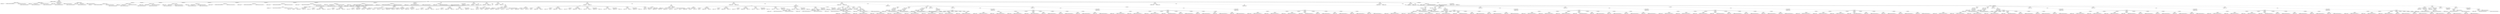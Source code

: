 digraph G {	
ranksep=.25;
	0 [label="MODULE"];
	1 [label="IDENTIFIERS: or1200_mem2reg"];
	0 -> 1;
	2 [label="VAR_DECLARE_LIST"];
	0 -> 2;
	3 [label="VAR_DECLARE:  INPUT PORT"];
	2 -> 3;
	4 [label="IDENTIFIERS: addr"];
	3 -> 4;
	5 [label="NUMBERS: 00000000000000000000000000000001 ()"];
	3 -> 5;
	6 [label="NUMBERS: 00000000000000000000000000000000 ()"];
	3 -> 6;
	7 [label="VAR_DECLARE:  INPUT PORT"];
	2 -> 7;
	8 [label="IDENTIFIERS: lsu_op"];
	7 -> 8;
	9 [label="BINARY_OPERATION: MIN"];
	7 -> 9;
	10 [label="NUMBERS: 00000000000000000000000000000100 ()"];
	9 -> 10;
	11 [label="NUMBERS: 00000000000000000000000000000001 ()"];
	9 -> 11;
	12 [label="NUMBERS: 00000000000000000000000000000000 ()"];
	7 -> 12;
	13 [label="VAR_DECLARE:  INPUT PORT"];
	2 -> 13;
	14 [label="IDENTIFIERS: memdata"];
	13 -> 14;
	15 [label="BINARY_OPERATION: MIN"];
	13 -> 15;
	16 [label="NUMBERS: 00000000000000000000000000100000 ()"];
	15 -> 16;
	17 [label="NUMBERS: 00000000000000000000000000000001 ()"];
	15 -> 17;
	18 [label="NUMBERS: 00000000000000000000000000000000 ()"];
	13 -> 18;
	19 [label="VAR_DECLARE:  OUTPUT PORT"];
	2 -> 19;
	20 [label="IDENTIFIERS: regdata"];
	19 -> 20;
	21 [label="BINARY_OPERATION: MIN"];
	19 -> 21;
	22 [label="NUMBERS: 00000000000000000000000000100000 ()"];
	21 -> 22;
	23 [label="NUMBERS: 00000000000000000000000000000001 ()"];
	21 -> 23;
	24 [label="NUMBERS: 00000000000000000000000000000000 ()"];
	19 -> 24;
	25 [label="MODULE_ITEMS"];
	0 -> 25;
	26 [label="VAR_DECLARE_LIST"];
	25 -> 26;
	27 [label="VAR_DECLARE:  INPUT PORT"];
	26 -> 27;
	28 [label="IDENTIFIERS: addr"];
	27 -> 28;
	29 [label="NUMBERS: 00000000000000000000000000000001 ()"];
	27 -> 29;
	30 [label="NUMBERS: 00000000000000000000000000000000 ()"];
	27 -> 30;
	31 [label="VAR_DECLARE_LIST"];
	25 -> 31;
	32 [label="VAR_DECLARE:  INPUT PORT"];
	31 -> 32;
	33 [label="IDENTIFIERS: lsu_op"];
	32 -> 33;
	34 [label="BINARY_OPERATION: MIN"];
	32 -> 34;
	35 [label="NUMBERS: 00000000000000000000000000000100 ()"];
	34 -> 35;
	36 [label="NUMBERS: 00000000000000000000000000000001 ()"];
	34 -> 36;
	37 [label="NUMBERS: 00000000000000000000000000000000 ()"];
	32 -> 37;
	38 [label="VAR_DECLARE_LIST"];
	25 -> 38;
	39 [label="VAR_DECLARE:  INPUT PORT"];
	38 -> 39;
	40 [label="IDENTIFIERS: memdata"];
	39 -> 40;
	41 [label="BINARY_OPERATION: MIN"];
	39 -> 41;
	42 [label="NUMBERS: 00000000000000000000000000100000 ()"];
	41 -> 42;
	43 [label="NUMBERS: 00000000000000000000000000000001 ()"];
	41 -> 43;
	44 [label="NUMBERS: 00000000000000000000000000000000 ()"];
	39 -> 44;
	45 [label="VAR_DECLARE_LIST"];
	25 -> 45;
	46 [label="VAR_DECLARE:  OUTPUT PORT"];
	45 -> 46;
	47 [label="IDENTIFIERS: regdata"];
	46 -> 47;
	48 [label="BINARY_OPERATION: MIN"];
	46 -> 48;
	49 [label="NUMBERS: 00000000000000000000000000100000 ()"];
	48 -> 49;
	50 [label="NUMBERS: 00000000000000000000000000000001 ()"];
	48 -> 50;
	51 [label="NUMBERS: 00000000000000000000000000000000 ()"];
	46 -> 51;
	52 [label="VAR_DECLARE_LIST"];
	25 -> 52;
	53 [label="VAR_DECLARE:  WIRE"];
	52 -> 53;
	54 [label="IDENTIFIERS: regdata"];
	53 -> 54;
	55 [label="BINARY_OPERATION: MIN"];
	53 -> 55;
	56 [label="NUMBERS: 00000000000000000000000000100000 ()"];
	55 -> 56;
	57 [label="NUMBERS: 00000000000000000000000000000001 ()"];
	55 -> 57;
	58 [label="NUMBERS: 00000000000000000000000000000000 ()"];
	53 -> 58;
	59 [label="VAR_DECLARE_LIST"];
	25 -> 59;
	60 [label="VAR_DECLARE:  REG"];
	59 -> 60;
	61 [label="IDENTIFIERS: regdata_hh"];
	60 -> 61;
	62 [label="NUMBERS: 00000000000000000000000000000111 ()"];
	60 -> 62;
	63 [label="NUMBERS: 00000000000000000000000000000000 ()"];
	60 -> 63;
	64 [label="VAR_DECLARE_LIST"];
	25 -> 64;
	65 [label="VAR_DECLARE:  REG"];
	64 -> 65;
	66 [label="IDENTIFIERS: regdata_hl"];
	65 -> 66;
	67 [label="NUMBERS: 00000000000000000000000000000111 ()"];
	65 -> 67;
	68 [label="NUMBERS: 00000000000000000000000000000000 ()"];
	65 -> 68;
	69 [label="VAR_DECLARE_LIST"];
	25 -> 69;
	70 [label="VAR_DECLARE:  REG"];
	69 -> 70;
	71 [label="IDENTIFIERS: regdata_lh"];
	70 -> 71;
	72 [label="NUMBERS: 00000000000000000000000000000111 ()"];
	70 -> 72;
	73 [label="NUMBERS: 00000000000000000000000000000000 ()"];
	70 -> 73;
	74 [label="VAR_DECLARE_LIST"];
	25 -> 74;
	75 [label="VAR_DECLARE:  REG"];
	74 -> 75;
	76 [label="IDENTIFIERS: regdata_ll"];
	75 -> 76;
	77 [label="NUMBERS: 00000000000000000000000000000111 ()"];
	75 -> 77;
	78 [label="NUMBERS: 00000000000000000000000000000000 ()"];
	75 -> 78;
	79 [label="VAR_DECLARE_LIST"];
	25 -> 79;
	80 [label="VAR_DECLARE:  REG"];
	79 -> 80;
	81 [label="IDENTIFIERS: aligned"];
	80 -> 81;
	82 [label="BINARY_OPERATION: MIN"];
	80 -> 82;
	83 [label="NUMBERS: 00000000000000000000000000100000 ()"];
	82 -> 83;
	84 [label="NUMBERS: 00000000000000000000000000000001 ()"];
	82 -> 84;
	85 [label="NUMBERS: 00000000000000000000000000000000 ()"];
	80 -> 85;
	86 [label="VAR_DECLARE_LIST"];
	25 -> 86;
	87 [label="VAR_DECLARE:  REG"];
	86 -> 87;
	88 [label="IDENTIFIERS: sel_byte0"];
	87 -> 88;
	89 [label="NUMBERS: 00000000000000000000000000000011 ()"];
	87 -> 89;
	90 [label="NUMBERS: 00000000000000000000000000000000 ()"];
	87 -> 90;
	91 [label="VAR_DECLARE:  REG"];
	86 -> 91;
	92 [label="IDENTIFIERS: sel_byte1"];
	91 -> 92;
	93 [label="NUMBERS: 00000000000000000000000000000011 ()"];
	91 -> 93;
	94 [label="NUMBERS: 00000000000000000000000000000000 ()"];
	91 -> 94;
	95 [label="VAR_DECLARE:  REG"];
	86 -> 95;
	96 [label="IDENTIFIERS: sel_byte2"];
	95 -> 96;
	97 [label="NUMBERS: 00000000000000000000000000000011 ()"];
	95 -> 97;
	98 [label="NUMBERS: 00000000000000000000000000000000 ()"];
	95 -> 98;
	99 [label="VAR_DECLARE:  REG"];
	86 -> 99;
	100 [label="IDENTIFIERS: sel_byte3"];
	99 -> 100;
	101 [label="NUMBERS: 00000000000000000000000000000011 ()"];
	99 -> 101;
	102 [label="NUMBERS: 00000000000000000000000000000000 ()"];
	99 -> 102;
	103 [label="ASSIGN"];
	25 -> 103;
	104 [label="BLOCKING_STATEMENT"];
	103 -> 104;
	105 [label="IDENTIFIERS: regdata"];
	104 -> 105;
	106 [label="CONCATENATE"];
	104 -> 106;
	107 [label="IDENTIFIERS: regdata_hh"];
	106 -> 107;
	108 [label="IDENTIFIERS: regdata_hl"];
	106 -> 108;
	109 [label="IDENTIFIERS: regdata_lh"];
	106 -> 109;
	110 [label="IDENTIFIERS: regdata_ll"];
	106 -> 110;
	111 [label="ALWAYS"];
	25 -> 111;
	112 [label="DELAY_CONTROL"];
	111 -> 112;
	113 [label="IDENTIFIERS: addr"];
	112 -> 113;
	114 [label="IDENTIFIERS: lsu_op"];
	112 -> 114;
	115 [label="BLOCK"];
	111 -> 115;
	116 [label="CASE"];
	115 -> 116;
	117 [label="CONCATENATE"];
	116 -> 117;
	118 [label="RANGE_REF"];
	117 -> 118;
	119 [label="IDENTIFIERS: lsu_op"];
	118 -> 119;
	120 [label="NUMBERS: 00000000000000000000000000000010 ()"];
	118 -> 120;
	121 [label="NUMBERS: 00000000000000000000000000000000 ()"];
	118 -> 121;
	122 [label="IDENTIFIERS: addr"];
	117 -> 122;
	123 [label="CASE_LIST"];
	116 -> 123;
	124 [label="CASE_ITEM"];
	123 -> 124;
	125 [label="CONCATENATE"];
	124 -> 125;
	126 [label="NUMBERS: 011 ()"];
	125 -> 126;
	127 [label="NUMBERS: 00 ()"];
	125 -> 127;
	128 [label="BLOCKING_STATEMENT"];
	124 -> 128;
	129 [label="IDENTIFIERS: sel_byte0"];
	128 -> 129;
	130 [label="NUMBERS: 0011 ()"];
	128 -> 130;
	131 [label="CASE_ITEM"];
	123 -> 131;
	132 [label="CONCATENATE"];
	131 -> 132;
	133 [label="NUMBERS: 011 ()"];
	132 -> 133;
	134 [label="NUMBERS: 01 ()"];
	132 -> 134;
	135 [label="BLOCKING_STATEMENT"];
	131 -> 135;
	136 [label="IDENTIFIERS: sel_byte0"];
	135 -> 136;
	137 [label="NUMBERS: 0010 ()"];
	135 -> 137;
	138 [label="CASE_ITEM"];
	123 -> 138;
	139 [label="CONCATENATE"];
	138 -> 139;
	140 [label="NUMBERS: 101 ()"];
	139 -> 140;
	141 [label="NUMBERS: 00 ()"];
	139 -> 141;
	142 [label="BLOCKING_STATEMENT"];
	138 -> 142;
	143 [label="IDENTIFIERS: sel_byte0"];
	142 -> 143;
	144 [label="NUMBERS: 0010 ()"];
	142 -> 144;
	145 [label="CASE_ITEM"];
	123 -> 145;
	146 [label="CONCATENATE"];
	145 -> 146;
	147 [label="NUMBERS: 011 ()"];
	146 -> 147;
	148 [label="NUMBERS: 10 ()"];
	146 -> 148;
	149 [label="BLOCKING_STATEMENT"];
	145 -> 149;
	150 [label="IDENTIFIERS: sel_byte0"];
	149 -> 150;
	151 [label="NUMBERS: 0001 ()"];
	149 -> 151;
	152 [label="CASE_DEFAULT"];
	123 -> 152;
	153 [label="BLOCKING_STATEMENT"];
	152 -> 153;
	154 [label="IDENTIFIERS: sel_byte0"];
	153 -> 154;
	155 [label="NUMBERS: 0000 ()"];
	153 -> 155;
	156 [label="ALWAYS"];
	25 -> 156;
	157 [label="DELAY_CONTROL"];
	156 -> 157;
	158 [label="IDENTIFIERS: addr"];
	157 -> 158;
	159 [label="IDENTIFIERS: lsu_op"];
	157 -> 159;
	160 [label="BLOCK"];
	156 -> 160;
	161 [label="CASE"];
	160 -> 161;
	162 [label="CONCATENATE"];
	161 -> 162;
	163 [label="RANGE_REF"];
	162 -> 163;
	164 [label="IDENTIFIERS: lsu_op"];
	163 -> 164;
	165 [label="NUMBERS: 00000000000000000000000000000010 ()"];
	163 -> 165;
	166 [label="NUMBERS: 00000000000000000000000000000000 ()"];
	163 -> 166;
	167 [label="IDENTIFIERS: addr"];
	162 -> 167;
	168 [label="CASE_LIST"];
	161 -> 168;
	169 [label="CASE_ITEM"];
	168 -> 169;
	170 [label="CONCATENATE"];
	169 -> 170;
	171 [label="NUMBERS: 010 ()"];
	170 -> 171;
	172 [label="NUMBERS: 00 ()"];
	170 -> 172;
	173 [label="BLOCKING_STATEMENT"];
	169 -> 173;
	174 [label="IDENTIFIERS: sel_byte1"];
	173 -> 174;
	175 [label="NUMBERS: 0000 ()"];
	173 -> 175;
	176 [label="CASE_ITEM"];
	168 -> 176;
	177 [label="CONCATENATE"];
	176 -> 177;
	178 [label="NUMBERS: 011 ()"];
	177 -> 178;
	179 [label="NUMBERS: 00 ()"];
	177 -> 179;
	180 [label="BLOCKING_STATEMENT"];
	176 -> 180;
	181 [label="IDENTIFIERS: sel_byte1"];
	180 -> 181;
	182 [label="NUMBERS: 0111 ()"];
	180 -> 182;
	183 [label="CASE_ITEM"];
	168 -> 183;
	184 [label="CONCATENATE"];
	183 -> 184;
	185 [label="NUMBERS: 011 ()"];
	184 -> 185;
	186 [label="NUMBERS: 01 ()"];
	184 -> 186;
	187 [label="BLOCKING_STATEMENT"];
	183 -> 187;
	188 [label="IDENTIFIERS: sel_byte1"];
	187 -> 188;
	189 [label="NUMBERS: 0110 ()"];
	187 -> 189;
	190 [label="CASE_ITEM"];
	168 -> 190;
	191 [label="CONCATENATE"];
	190 -> 191;
	192 [label="NUMBERS: 011 ()"];
	191 -> 192;
	193 [label="NUMBERS: 10 ()"];
	191 -> 193;
	194 [label="BLOCKING_STATEMENT"];
	190 -> 194;
	195 [label="IDENTIFIERS: sel_byte1"];
	194 -> 195;
	196 [label="NUMBERS: 0101 ()"];
	194 -> 196;
	197 [label="CASE_ITEM"];
	168 -> 197;
	198 [label="CONCATENATE"];
	197 -> 198;
	199 [label="NUMBERS: 011 ()"];
	198 -> 199;
	200 [label="NUMBERS: 11 ()"];
	198 -> 200;
	201 [label="BLOCKING_STATEMENT"];
	197 -> 201;
	202 [label="IDENTIFIERS: sel_byte1"];
	201 -> 202;
	203 [label="NUMBERS: 0100 ()"];
	201 -> 203;
	204 [label="CASE_ITEM"];
	168 -> 204;
	205 [label="CONCATENATE"];
	204 -> 205;
	206 [label="NUMBERS: 100 ()"];
	205 -> 206;
	207 [label="NUMBERS: 00 ()"];
	205 -> 207;
	208 [label="BLOCKING_STATEMENT"];
	204 -> 208;
	209 [label="IDENTIFIERS: sel_byte1"];
	208 -> 209;
	210 [label="NUMBERS: 0011 ()"];
	208 -> 210;
	211 [label="CASE_DEFAULT"];
	168 -> 211;
	212 [label="BLOCKING_STATEMENT"];
	211 -> 212;
	213 [label="IDENTIFIERS: sel_byte1"];
	212 -> 213;
	214 [label="NUMBERS: 0001 ()"];
	212 -> 214;
	215 [label="ALWAYS"];
	25 -> 215;
	216 [label="DELAY_CONTROL"];
	215 -> 216;
	217 [label="IDENTIFIERS: addr"];
	216 -> 217;
	218 [label="IDENTIFIERS: lsu_op"];
	216 -> 218;
	219 [label="BLOCK"];
	215 -> 219;
	220 [label="CASE"];
	219 -> 220;
	221 [label="CONCATENATE"];
	220 -> 221;
	222 [label="RANGE_REF"];
	221 -> 222;
	223 [label="IDENTIFIERS: lsu_op"];
	222 -> 223;
	224 [label="NUMBERS: 00000000000000000000000000000010 ()"];
	222 -> 224;
	225 [label="NUMBERS: 00000000000000000000000000000000 ()"];
	222 -> 225;
	226 [label="IDENTIFIERS: addr"];
	221 -> 226;
	227 [label="CASE_LIST"];
	220 -> 227;
	228 [label="CASE_ITEM"];
	227 -> 228;
	229 [label="CONCATENATE"];
	228 -> 229;
	230 [label="NUMBERS: 010 ()"];
	229 -> 230;
	231 [label="NUMBERS: 00 ()"];
	229 -> 231;
	232 [label="BLOCKING_STATEMENT"];
	228 -> 232;
	233 [label="IDENTIFIERS: sel_byte2"];
	232 -> 233;
	234 [label="NUMBERS: 0000 ()"];
	232 -> 234;
	235 [label="CASE_ITEM"];
	227 -> 235;
	236 [label="CONCATENATE"];
	235 -> 236;
	237 [label="NUMBERS: 100 ()"];
	236 -> 237;
	238 [label="NUMBERS: 00 ()"];
	236 -> 238;
	239 [label="BLOCKING_STATEMENT"];
	235 -> 239;
	240 [label="IDENTIFIERS: sel_byte2"];
	239 -> 240;
	241 [label="NUMBERS: 0000 ()"];
	239 -> 241;
	242 [label="CASE_ITEM"];
	227 -> 242;
	243 [label="CONCATENATE"];
	242 -> 243;
	244 [label="NUMBERS: 011 ()"];
	243 -> 244;
	245 [label="NUMBERS: 00 ()"];
	243 -> 245;
	246 [label="BLOCKING_STATEMENT"];
	242 -> 246;
	247 [label="IDENTIFIERS: sel_byte2"];
	246 -> 247;
	248 [label="NUMBERS: 0111 ()"];
	246 -> 248;
	249 [label="CASE_ITEM"];
	227 -> 249;
	250 [label="CONCATENATE"];
	249 -> 250;
	251 [label="NUMBERS: 101 ()"];
	250 -> 251;
	252 [label="NUMBERS: 00 ()"];
	250 -> 252;
	253 [label="BLOCKING_STATEMENT"];
	249 -> 253;
	254 [label="IDENTIFIERS: sel_byte2"];
	253 -> 254;
	255 [label="NUMBERS: 0111 ()"];
	253 -> 255;
	256 [label="CASE_ITEM"];
	227 -> 256;
	257 [label="CONCATENATE"];
	256 -> 257;
	258 [label="NUMBERS: 011 ()"];
	257 -> 258;
	259 [label="NUMBERS: 01 ()"];
	257 -> 259;
	260 [label="BLOCKING_STATEMENT"];
	256 -> 260;
	261 [label="IDENTIFIERS: sel_byte2"];
	260 -> 261;
	262 [label="NUMBERS: 0110 ()"];
	260 -> 262;
	263 [label="CASE_ITEM"];
	227 -> 263;
	264 [label="CONCATENATE"];
	263 -> 264;
	265 [label="NUMBERS: 011 ()"];
	264 -> 265;
	266 [label="NUMBERS: 10 ()"];
	264 -> 266;
	267 [label="BLOCKING_STATEMENT"];
	263 -> 267;
	268 [label="IDENTIFIERS: sel_byte2"];
	267 -> 268;
	269 [label="NUMBERS: 0101 ()"];
	267 -> 269;
	270 [label="CASE_ITEM"];
	227 -> 270;
	271 [label="CONCATENATE"];
	270 -> 271;
	272 [label="NUMBERS: 101 ()"];
	271 -> 272;
	273 [label="NUMBERS: 10 ()"];
	271 -> 273;
	274 [label="BLOCKING_STATEMENT"];
	270 -> 274;
	275 [label="IDENTIFIERS: sel_byte2"];
	274 -> 275;
	276 [label="NUMBERS: 0101 ()"];
	274 -> 276;
	277 [label="CASE_ITEM"];
	227 -> 277;
	278 [label="CONCATENATE"];
	277 -> 278;
	279 [label="NUMBERS: 011 ()"];
	278 -> 279;
	280 [label="NUMBERS: 11 ()"];
	278 -> 280;
	281 [label="BLOCKING_STATEMENT"];
	277 -> 281;
	282 [label="IDENTIFIERS: sel_byte2"];
	281 -> 282;
	283 [label="NUMBERS: 0100 ()"];
	281 -> 283;
	284 [label="CASE_DEFAULT"];
	227 -> 284;
	285 [label="BLOCKING_STATEMENT"];
	284 -> 285;
	286 [label="IDENTIFIERS: sel_byte2"];
	285 -> 286;
	287 [label="NUMBERS: 0010 ()"];
	285 -> 287;
	288 [label="ALWAYS"];
	25 -> 288;
	289 [label="DELAY_CONTROL"];
	288 -> 289;
	290 [label="IDENTIFIERS: addr"];
	289 -> 290;
	291 [label="IDENTIFIERS: lsu_op"];
	289 -> 291;
	292 [label="BLOCK"];
	288 -> 292;
	293 [label="CASE"];
	292 -> 293;
	294 [label="CONCATENATE"];
	293 -> 294;
	295 [label="RANGE_REF"];
	294 -> 295;
	296 [label="IDENTIFIERS: lsu_op"];
	295 -> 296;
	297 [label="NUMBERS: 00000000000000000000000000000010 ()"];
	295 -> 297;
	298 [label="NUMBERS: 00000000000000000000000000000000 ()"];
	295 -> 298;
	299 [label="IDENTIFIERS: addr"];
	294 -> 299;
	300 [label="CASE_LIST"];
	293 -> 300;
	301 [label="CASE_ITEM"];
	300 -> 301;
	302 [label="CONCATENATE"];
	301 -> 302;
	303 [label="NUMBERS: 010 ()"];
	302 -> 303;
	304 [label="NUMBERS: 00 ()"];
	302 -> 304;
	305 [label="BLOCKING_STATEMENT"];
	301 -> 305;
	306 [label="IDENTIFIERS: sel_byte3"];
	305 -> 306;
	307 [label="NUMBERS: 0000 ()"];
	305 -> 307;
	308 [label="CASE_ITEM"];
	300 -> 308;
	309 [label="CONCATENATE"];
	308 -> 309;
	310 [label="NUMBERS: 100 ()"];
	309 -> 310;
	311 [label="NUMBERS: 00 ()"];
	309 -> 311;
	312 [label="BLOCKING_STATEMENT"];
	308 -> 312;
	313 [label="IDENTIFIERS: sel_byte3"];
	312 -> 313;
	314 [label="NUMBERS: 0000 ()"];
	312 -> 314;
	315 [label="CASE_ITEM"];
	300 -> 315;
	316 [label="CONCATENATE"];
	315 -> 316;
	317 [label="NUMBERS: 011 ()"];
	316 -> 317;
	318 [label="NUMBERS: 00 ()"];
	316 -> 318;
	319 [label="BLOCKING_STATEMENT"];
	315 -> 319;
	320 [label="IDENTIFIERS: sel_byte3"];
	319 -> 320;
	321 [label="NUMBERS: 0111 ()"];
	319 -> 321;
	322 [label="CASE_ITEM"];
	300 -> 322;
	323 [label="CONCATENATE"];
	322 -> 323;
	324 [label="NUMBERS: 101 ()"];
	323 -> 324;
	325 [label="NUMBERS: 00 ()"];
	323 -> 325;
	326 [label="BLOCKING_STATEMENT"];
	322 -> 326;
	327 [label="IDENTIFIERS: sel_byte3"];
	326 -> 327;
	328 [label="NUMBERS: 0111 ()"];
	326 -> 328;
	329 [label="CASE_ITEM"];
	300 -> 329;
	330 [label="CONCATENATE"];
	329 -> 330;
	331 [label="NUMBERS: 011 ()"];
	330 -> 331;
	332 [label="NUMBERS: 01 ()"];
	330 -> 332;
	333 [label="BLOCKING_STATEMENT"];
	329 -> 333;
	334 [label="IDENTIFIERS: sel_byte3"];
	333 -> 334;
	335 [label="NUMBERS: 0110 ()"];
	333 -> 335;
	336 [label="CASE_ITEM"];
	300 -> 336;
	337 [label="CONCATENATE"];
	336 -> 337;
	338 [label="NUMBERS: 011 ()"];
	337 -> 338;
	339 [label="NUMBERS: 10 ()"];
	337 -> 339;
	340 [label="BLOCKING_STATEMENT"];
	336 -> 340;
	341 [label="IDENTIFIERS: sel_byte3"];
	340 -> 341;
	342 [label="NUMBERS: 0101 ()"];
	340 -> 342;
	343 [label="CASE_ITEM"];
	300 -> 343;
	344 [label="CONCATENATE"];
	343 -> 344;
	345 [label="NUMBERS: 101 ()"];
	344 -> 345;
	346 [label="NUMBERS: 10 ()"];
	344 -> 346;
	347 [label="BLOCKING_STATEMENT"];
	343 -> 347;
	348 [label="IDENTIFIERS: sel_byte3"];
	347 -> 348;
	349 [label="NUMBERS: 0101 ()"];
	347 -> 349;
	350 [label="CASE_ITEM"];
	300 -> 350;
	351 [label="CONCATENATE"];
	350 -> 351;
	352 [label="NUMBERS: 011 ()"];
	351 -> 352;
	353 [label="NUMBERS: 11 ()"];
	351 -> 353;
	354 [label="BLOCKING_STATEMENT"];
	350 -> 354;
	355 [label="IDENTIFIERS: sel_byte3"];
	354 -> 355;
	356 [label="NUMBERS: 0100 ()"];
	354 -> 356;
	357 [label="CASE_DEFAULT"];
	300 -> 357;
	358 [label="BLOCKING_STATEMENT"];
	357 -> 358;
	359 [label="IDENTIFIERS: sel_byte3"];
	358 -> 359;
	360 [label="NUMBERS: 0011 ()"];
	358 -> 360;
	361 [label="ALWAYS"];
	25 -> 361;
	362 [label="DELAY_CONTROL"];
	361 -> 362;
	363 [label="IDENTIFIERS: sel_byte0"];
	362 -> 363;
	364 [label="IDENTIFIERS: memdata"];
	362 -> 364;
	365 [label="BLOCK"];
	361 -> 365;
	366 [label="CASE"];
	365 -> 366;
	367 [label="IDENTIFIERS: sel_byte0"];
	366 -> 367;
	368 [label="CASE_LIST"];
	366 -> 368;
	369 [label="CASE_ITEM"];
	368 -> 369;
	370 [label="NUMBERS: 0000 ()"];
	369 -> 370;
	371 [label="BLOCK"];
	369 -> 371;
	372 [label="BLOCKING_STATEMENT"];
	371 -> 372;
	373 [label="IDENTIFIERS: regdata_ll"];
	372 -> 373;
	374 [label="RANGE_REF"];
	372 -> 374;
	375 [label="IDENTIFIERS: memdata"];
	374 -> 375;
	376 [label="NUMBERS: 00000000000000000000000000000111 ()"];
	374 -> 376;
	377 [label="NUMBERS: 00000000000000000000000000000000 ()"];
	374 -> 377;
	378 [label="CASE_ITEM"];
	368 -> 378;
	379 [label="NUMBERS: 0001 ()"];
	378 -> 379;
	380 [label="BLOCK"];
	378 -> 380;
	381 [label="BLOCKING_STATEMENT"];
	380 -> 381;
	382 [label="IDENTIFIERS: regdata_ll"];
	381 -> 382;
	383 [label="RANGE_REF"];
	381 -> 383;
	384 [label="IDENTIFIERS: memdata"];
	383 -> 384;
	385 [label="NUMBERS: 00000000000000000000000000001111 ()"];
	383 -> 385;
	386 [label="NUMBERS: 00000000000000000000000000001000 ()"];
	383 -> 386;
	387 [label="CASE_ITEM"];
	368 -> 387;
	388 [label="NUMBERS: 0010 ()"];
	387 -> 388;
	389 [label="BLOCK"];
	387 -> 389;
	390 [label="BLOCKING_STATEMENT"];
	389 -> 390;
	391 [label="IDENTIFIERS: regdata_ll"];
	390 -> 391;
	392 [label="RANGE_REF"];
	390 -> 392;
	393 [label="IDENTIFIERS: memdata"];
	392 -> 393;
	394 [label="NUMBERS: 00000000000000000000000000010111 ()"];
	392 -> 394;
	395 [label="NUMBERS: 00000000000000000000000000010000 ()"];
	392 -> 395;
	396 [label="CASE_DEFAULT"];
	368 -> 396;
	397 [label="BLOCK"];
	396 -> 397;
	398 [label="BLOCKING_STATEMENT"];
	397 -> 398;
	399 [label="IDENTIFIERS: regdata_ll"];
	398 -> 399;
	400 [label="RANGE_REF"];
	398 -> 400;
	401 [label="IDENTIFIERS: memdata"];
	400 -> 401;
	402 [label="NUMBERS: 00000000000000000000000000011111 ()"];
	400 -> 402;
	403 [label="NUMBERS: 00000000000000000000000000011000 ()"];
	400 -> 403;
	404 [label="ALWAYS"];
	25 -> 404;
	405 [label="DELAY_CONTROL"];
	404 -> 405;
	406 [label="IDENTIFIERS: sel_byte1"];
	405 -> 406;
	407 [label="IDENTIFIERS: memdata"];
	405 -> 407;
	408 [label="BLOCK"];
	404 -> 408;
	409 [label="CASE"];
	408 -> 409;
	410 [label="IDENTIFIERS: sel_byte1"];
	409 -> 410;
	411 [label="CASE_LIST"];
	409 -> 411;
	412 [label="CASE_ITEM"];
	411 -> 412;
	413 [label="NUMBERS: 0000 ()"];
	412 -> 413;
	414 [label="BLOCK"];
	412 -> 414;
	415 [label="BLOCKING_STATEMENT"];
	414 -> 415;
	416 [label="IDENTIFIERS: regdata_lh"];
	415 -> 416;
	417 [label="NUMBERS: 00000000 ()"];
	415 -> 417;
	418 [label="CASE_ITEM"];
	411 -> 418;
	419 [label="NUMBERS: 0001 ()"];
	418 -> 419;
	420 [label="BLOCK"];
	418 -> 420;
	421 [label="BLOCKING_STATEMENT"];
	420 -> 421;
	422 [label="IDENTIFIERS: regdata_lh"];
	421 -> 422;
	423 [label="RANGE_REF"];
	421 -> 423;
	424 [label="IDENTIFIERS: memdata"];
	423 -> 424;
	425 [label="NUMBERS: 00000000000000000000000000001111 ()"];
	423 -> 425;
	426 [label="NUMBERS: 00000000000000000000000000001000 ()"];
	423 -> 426;
	427 [label="CASE_ITEM"];
	411 -> 427;
	428 [label="NUMBERS: 0011 ()"];
	427 -> 428;
	429 [label="BLOCK"];
	427 -> 429;
	430 [label="BLOCKING_STATEMENT"];
	429 -> 430;
	431 [label="IDENTIFIERS: regdata_lh"];
	430 -> 431;
	432 [label="RANGE_REF"];
	430 -> 432;
	433 [label="IDENTIFIERS: memdata"];
	432 -> 433;
	434 [label="NUMBERS: 00000000000000000000000000011111 ()"];
	432 -> 434;
	435 [label="NUMBERS: 00000000000000000000000000011000 ()"];
	432 -> 435;
	436 [label="CASE_ITEM"];
	411 -> 436;
	437 [label="NUMBERS: 0100 ()"];
	436 -> 437;
	438 [label="BLOCK"];
	436 -> 438;
	439 [label="BLOCKING_STATEMENT"];
	438 -> 439;
	440 [label="IDENTIFIERS: regdata_lh"];
	439 -> 440;
	441 [label="CONCATENATE"];
	439 -> 441;
	442 [label="CONCATENATE"];
	441 -> 442;
	443 [label="ARRAY_REF"];
	442 -> 443;
	444 [label="IDENTIFIERS: memdata"];
	443 -> 444;
	445 [label="NUMBERS: 00000000000000000000000000000111 ()"];
	443 -> 445;
	446 [label="CONCATENATE"];
	441 -> 446;
	447 [label="ARRAY_REF"];
	446 -> 447;
	448 [label="IDENTIFIERS: memdata"];
	447 -> 448;
	449 [label="NUMBERS: 00000000000000000000000000000111 ()"];
	447 -> 449;
	450 [label="CONCATENATE"];
	441 -> 450;
	451 [label="ARRAY_REF"];
	450 -> 451;
	452 [label="IDENTIFIERS: memdata"];
	451 -> 452;
	453 [label="NUMBERS: 00000000000000000000000000000111 ()"];
	451 -> 453;
	454 [label="CONCATENATE"];
	441 -> 454;
	455 [label="ARRAY_REF"];
	454 -> 455;
	456 [label="IDENTIFIERS: memdata"];
	455 -> 456;
	457 [label="NUMBERS: 00000000000000000000000000000111 ()"];
	455 -> 457;
	458 [label="CONCATENATE"];
	441 -> 458;
	459 [label="ARRAY_REF"];
	458 -> 459;
	460 [label="IDENTIFIERS: memdata"];
	459 -> 460;
	461 [label="NUMBERS: 00000000000000000000000000000111 ()"];
	459 -> 461;
	462 [label="CONCATENATE"];
	441 -> 462;
	463 [label="ARRAY_REF"];
	462 -> 463;
	464 [label="IDENTIFIERS: memdata"];
	463 -> 464;
	465 [label="NUMBERS: 00000000000000000000000000000111 ()"];
	463 -> 465;
	466 [label="CONCATENATE"];
	441 -> 466;
	467 [label="ARRAY_REF"];
	466 -> 467;
	468 [label="IDENTIFIERS: memdata"];
	467 -> 468;
	469 [label="NUMBERS: 00000000000000000000000000000111 ()"];
	467 -> 469;
	470 [label="CONCATENATE"];
	441 -> 470;
	471 [label="ARRAY_REF"];
	470 -> 471;
	472 [label="IDENTIFIERS: memdata"];
	471 -> 472;
	473 [label="NUMBERS: 00000000000000000000000000000111 ()"];
	471 -> 473;
	474 [label="CASE_ITEM"];
	411 -> 474;
	475 [label="NUMBERS: 0101 ()"];
	474 -> 475;
	476 [label="BLOCK"];
	474 -> 476;
	477 [label="BLOCKING_STATEMENT"];
	476 -> 477;
	478 [label="IDENTIFIERS: regdata_lh"];
	477 -> 478;
	479 [label="CONCATENATE"];
	477 -> 479;
	480 [label="CONCATENATE"];
	479 -> 480;
	481 [label="ARRAY_REF"];
	480 -> 481;
	482 [label="IDENTIFIERS: memdata"];
	481 -> 482;
	483 [label="NUMBERS: 00000000000000000000000000001111 ()"];
	481 -> 483;
	484 [label="CONCATENATE"];
	479 -> 484;
	485 [label="ARRAY_REF"];
	484 -> 485;
	486 [label="IDENTIFIERS: memdata"];
	485 -> 486;
	487 [label="NUMBERS: 00000000000000000000000000001111 ()"];
	485 -> 487;
	488 [label="CONCATENATE"];
	479 -> 488;
	489 [label="ARRAY_REF"];
	488 -> 489;
	490 [label="IDENTIFIERS: memdata"];
	489 -> 490;
	491 [label="NUMBERS: 00000000000000000000000000001111 ()"];
	489 -> 491;
	492 [label="CONCATENATE"];
	479 -> 492;
	493 [label="ARRAY_REF"];
	492 -> 493;
	494 [label="IDENTIFIERS: memdata"];
	493 -> 494;
	495 [label="NUMBERS: 00000000000000000000000000001111 ()"];
	493 -> 495;
	496 [label="CONCATENATE"];
	479 -> 496;
	497 [label="ARRAY_REF"];
	496 -> 497;
	498 [label="IDENTIFIERS: memdata"];
	497 -> 498;
	499 [label="NUMBERS: 00000000000000000000000000001111 ()"];
	497 -> 499;
	500 [label="CONCATENATE"];
	479 -> 500;
	501 [label="ARRAY_REF"];
	500 -> 501;
	502 [label="IDENTIFIERS: memdata"];
	501 -> 502;
	503 [label="NUMBERS: 00000000000000000000000000001111 ()"];
	501 -> 503;
	504 [label="CONCATENATE"];
	479 -> 504;
	505 [label="ARRAY_REF"];
	504 -> 505;
	506 [label="IDENTIFIERS: memdata"];
	505 -> 506;
	507 [label="NUMBERS: 00000000000000000000000000001111 ()"];
	505 -> 507;
	508 [label="CONCATENATE"];
	479 -> 508;
	509 [label="ARRAY_REF"];
	508 -> 509;
	510 [label="IDENTIFIERS: memdata"];
	509 -> 510;
	511 [label="NUMBERS: 00000000000000000000000000001111 ()"];
	509 -> 511;
	512 [label="CASE_ITEM"];
	411 -> 512;
	513 [label="NUMBERS: 0110 ()"];
	512 -> 513;
	514 [label="BLOCK"];
	512 -> 514;
	515 [label="BLOCKING_STATEMENT"];
	514 -> 515;
	516 [label="IDENTIFIERS: regdata_lh"];
	515 -> 516;
	517 [label="CONCATENATE"];
	515 -> 517;
	518 [label="CONCATENATE"];
	517 -> 518;
	519 [label="ARRAY_REF"];
	518 -> 519;
	520 [label="IDENTIFIERS: memdata"];
	519 -> 520;
	521 [label="NUMBERS: 00000000000000000000000000010111 ()"];
	519 -> 521;
	522 [label="CONCATENATE"];
	517 -> 522;
	523 [label="ARRAY_REF"];
	522 -> 523;
	524 [label="IDENTIFIERS: memdata"];
	523 -> 524;
	525 [label="NUMBERS: 00000000000000000000000000010111 ()"];
	523 -> 525;
	526 [label="CONCATENATE"];
	517 -> 526;
	527 [label="ARRAY_REF"];
	526 -> 527;
	528 [label="IDENTIFIERS: memdata"];
	527 -> 528;
	529 [label="NUMBERS: 00000000000000000000000000010111 ()"];
	527 -> 529;
	530 [label="CONCATENATE"];
	517 -> 530;
	531 [label="ARRAY_REF"];
	530 -> 531;
	532 [label="IDENTIFIERS: memdata"];
	531 -> 532;
	533 [label="NUMBERS: 00000000000000000000000000010111 ()"];
	531 -> 533;
	534 [label="CONCATENATE"];
	517 -> 534;
	535 [label="ARRAY_REF"];
	534 -> 535;
	536 [label="IDENTIFIERS: memdata"];
	535 -> 536;
	537 [label="NUMBERS: 00000000000000000000000000010111 ()"];
	535 -> 537;
	538 [label="CONCATENATE"];
	517 -> 538;
	539 [label="ARRAY_REF"];
	538 -> 539;
	540 [label="IDENTIFIERS: memdata"];
	539 -> 540;
	541 [label="NUMBERS: 00000000000000000000000000010111 ()"];
	539 -> 541;
	542 [label="CONCATENATE"];
	517 -> 542;
	543 [label="ARRAY_REF"];
	542 -> 543;
	544 [label="IDENTIFIERS: memdata"];
	543 -> 544;
	545 [label="NUMBERS: 00000000000000000000000000010111 ()"];
	543 -> 545;
	546 [label="CONCATENATE"];
	517 -> 546;
	547 [label="ARRAY_REF"];
	546 -> 547;
	548 [label="IDENTIFIERS: memdata"];
	547 -> 548;
	549 [label="NUMBERS: 00000000000000000000000000010111 ()"];
	547 -> 549;
	550 [label="CASE_DEFAULT"];
	411 -> 550;
	551 [label="BLOCK"];
	550 -> 551;
	552 [label="BLOCKING_STATEMENT"];
	551 -> 552;
	553 [label="IDENTIFIERS: regdata_lh"];
	552 -> 553;
	554 [label="CONCATENATE"];
	552 -> 554;
	555 [label="CONCATENATE"];
	554 -> 555;
	556 [label="ARRAY_REF"];
	555 -> 556;
	557 [label="IDENTIFIERS: memdata"];
	556 -> 557;
	558 [label="NUMBERS: 00000000000000000000000000011111 ()"];
	556 -> 558;
	559 [label="CONCATENATE"];
	554 -> 559;
	560 [label="ARRAY_REF"];
	559 -> 560;
	561 [label="IDENTIFIERS: memdata"];
	560 -> 561;
	562 [label="NUMBERS: 00000000000000000000000000011111 ()"];
	560 -> 562;
	563 [label="CONCATENATE"];
	554 -> 563;
	564 [label="ARRAY_REF"];
	563 -> 564;
	565 [label="IDENTIFIERS: memdata"];
	564 -> 565;
	566 [label="NUMBERS: 00000000000000000000000000011111 ()"];
	564 -> 566;
	567 [label="CONCATENATE"];
	554 -> 567;
	568 [label="ARRAY_REF"];
	567 -> 568;
	569 [label="IDENTIFIERS: memdata"];
	568 -> 569;
	570 [label="NUMBERS: 00000000000000000000000000011111 ()"];
	568 -> 570;
	571 [label="CONCATENATE"];
	554 -> 571;
	572 [label="ARRAY_REF"];
	571 -> 572;
	573 [label="IDENTIFIERS: memdata"];
	572 -> 573;
	574 [label="NUMBERS: 00000000000000000000000000011111 ()"];
	572 -> 574;
	575 [label="CONCATENATE"];
	554 -> 575;
	576 [label="ARRAY_REF"];
	575 -> 576;
	577 [label="IDENTIFIERS: memdata"];
	576 -> 577;
	578 [label="NUMBERS: 00000000000000000000000000011111 ()"];
	576 -> 578;
	579 [label="CONCATENATE"];
	554 -> 579;
	580 [label="ARRAY_REF"];
	579 -> 580;
	581 [label="IDENTIFIERS: memdata"];
	580 -> 581;
	582 [label="NUMBERS: 00000000000000000000000000011111 ()"];
	580 -> 582;
	583 [label="CONCATENATE"];
	554 -> 583;
	584 [label="ARRAY_REF"];
	583 -> 584;
	585 [label="IDENTIFIERS: memdata"];
	584 -> 585;
	586 [label="NUMBERS: 00000000000000000000000000011111 ()"];
	584 -> 586;
	587 [label="ALWAYS"];
	25 -> 587;
	588 [label="DELAY_CONTROL"];
	587 -> 588;
	589 [label="IDENTIFIERS: sel_byte2"];
	588 -> 589;
	590 [label="IDENTIFIERS: memdata"];
	588 -> 590;
	591 [label="BLOCK"];
	587 -> 591;
	592 [label="CASE"];
	591 -> 592;
	593 [label="IDENTIFIERS: sel_byte2"];
	592 -> 593;
	594 [label="CASE_LIST"];
	592 -> 594;
	595 [label="CASE_ITEM"];
	594 -> 595;
	596 [label="NUMBERS: 0000 ()"];
	595 -> 596;
	597 [label="BLOCK"];
	595 -> 597;
	598 [label="BLOCKING_STATEMENT"];
	597 -> 598;
	599 [label="IDENTIFIERS: regdata_hl"];
	598 -> 599;
	600 [label="NUMBERS: 00000000 ()"];
	598 -> 600;
	601 [label="CASE_ITEM"];
	594 -> 601;
	602 [label="NUMBERS: 0010 ()"];
	601 -> 602;
	603 [label="BLOCK"];
	601 -> 603;
	604 [label="BLOCKING_STATEMENT"];
	603 -> 604;
	605 [label="IDENTIFIERS: regdata_hl"];
	604 -> 605;
	606 [label="RANGE_REF"];
	604 -> 606;
	607 [label="IDENTIFIERS: memdata"];
	606 -> 607;
	608 [label="NUMBERS: 00000000000000000000000000010111 ()"];
	606 -> 608;
	609 [label="NUMBERS: 00000000000000000000000000010000 ()"];
	606 -> 609;
	610 [label="CASE_ITEM"];
	594 -> 610;
	611 [label="NUMBERS: 0100 ()"];
	610 -> 611;
	612 [label="BLOCK"];
	610 -> 612;
	613 [label="BLOCKING_STATEMENT"];
	612 -> 613;
	614 [label="IDENTIFIERS: regdata_hl"];
	613 -> 614;
	615 [label="CONCATENATE"];
	613 -> 615;
	616 [label="CONCATENATE"];
	615 -> 616;
	617 [label="ARRAY_REF"];
	616 -> 617;
	618 [label="IDENTIFIERS: memdata"];
	617 -> 618;
	619 [label="NUMBERS: 00000000000000000000000000000111 ()"];
	617 -> 619;
	620 [label="CONCATENATE"];
	615 -> 620;
	621 [label="ARRAY_REF"];
	620 -> 621;
	622 [label="IDENTIFIERS: memdata"];
	621 -> 622;
	623 [label="NUMBERS: 00000000000000000000000000000111 ()"];
	621 -> 623;
	624 [label="CONCATENATE"];
	615 -> 624;
	625 [label="ARRAY_REF"];
	624 -> 625;
	626 [label="IDENTIFIERS: memdata"];
	625 -> 626;
	627 [label="NUMBERS: 00000000000000000000000000000111 ()"];
	625 -> 627;
	628 [label="CONCATENATE"];
	615 -> 628;
	629 [label="ARRAY_REF"];
	628 -> 629;
	630 [label="IDENTIFIERS: memdata"];
	629 -> 630;
	631 [label="NUMBERS: 00000000000000000000000000000111 ()"];
	629 -> 631;
	632 [label="CONCATENATE"];
	615 -> 632;
	633 [label="ARRAY_REF"];
	632 -> 633;
	634 [label="IDENTIFIERS: memdata"];
	633 -> 634;
	635 [label="NUMBERS: 00000000000000000000000000000111 ()"];
	633 -> 635;
	636 [label="CONCATENATE"];
	615 -> 636;
	637 [label="ARRAY_REF"];
	636 -> 637;
	638 [label="IDENTIFIERS: memdata"];
	637 -> 638;
	639 [label="NUMBERS: 00000000000000000000000000000111 ()"];
	637 -> 639;
	640 [label="CONCATENATE"];
	615 -> 640;
	641 [label="ARRAY_REF"];
	640 -> 641;
	642 [label="IDENTIFIERS: memdata"];
	641 -> 642;
	643 [label="NUMBERS: 00000000000000000000000000000111 ()"];
	641 -> 643;
	644 [label="CONCATENATE"];
	615 -> 644;
	645 [label="ARRAY_REF"];
	644 -> 645;
	646 [label="IDENTIFIERS: memdata"];
	645 -> 646;
	647 [label="NUMBERS: 00000000000000000000000000000111 ()"];
	645 -> 647;
	648 [label="CASE_ITEM"];
	594 -> 648;
	649 [label="NUMBERS: 0101 ()"];
	648 -> 649;
	650 [label="BLOCK"];
	648 -> 650;
	651 [label="BLOCKING_STATEMENT"];
	650 -> 651;
	652 [label="IDENTIFIERS: regdata_hl"];
	651 -> 652;
	653 [label="CONCATENATE"];
	651 -> 653;
	654 [label="CONCATENATE"];
	653 -> 654;
	655 [label="ARRAY_REF"];
	654 -> 655;
	656 [label="IDENTIFIERS: memdata"];
	655 -> 656;
	657 [label="NUMBERS: 00000000000000000000000000001111 ()"];
	655 -> 657;
	658 [label="CONCATENATE"];
	653 -> 658;
	659 [label="ARRAY_REF"];
	658 -> 659;
	660 [label="IDENTIFIERS: memdata"];
	659 -> 660;
	661 [label="NUMBERS: 00000000000000000000000000001111 ()"];
	659 -> 661;
	662 [label="CONCATENATE"];
	653 -> 662;
	663 [label="ARRAY_REF"];
	662 -> 663;
	664 [label="IDENTIFIERS: memdata"];
	663 -> 664;
	665 [label="NUMBERS: 00000000000000000000000000001111 ()"];
	663 -> 665;
	666 [label="CONCATENATE"];
	653 -> 666;
	667 [label="ARRAY_REF"];
	666 -> 667;
	668 [label="IDENTIFIERS: memdata"];
	667 -> 668;
	669 [label="NUMBERS: 00000000000000000000000000001111 ()"];
	667 -> 669;
	670 [label="CONCATENATE"];
	653 -> 670;
	671 [label="ARRAY_REF"];
	670 -> 671;
	672 [label="IDENTIFIERS: memdata"];
	671 -> 672;
	673 [label="NUMBERS: 00000000000000000000000000001111 ()"];
	671 -> 673;
	674 [label="CONCATENATE"];
	653 -> 674;
	675 [label="ARRAY_REF"];
	674 -> 675;
	676 [label="IDENTIFIERS: memdata"];
	675 -> 676;
	677 [label="NUMBERS: 00000000000000000000000000001111 ()"];
	675 -> 677;
	678 [label="CONCATENATE"];
	653 -> 678;
	679 [label="ARRAY_REF"];
	678 -> 679;
	680 [label="IDENTIFIERS: memdata"];
	679 -> 680;
	681 [label="NUMBERS: 00000000000000000000000000001111 ()"];
	679 -> 681;
	682 [label="CONCATENATE"];
	653 -> 682;
	683 [label="ARRAY_REF"];
	682 -> 683;
	684 [label="IDENTIFIERS: memdata"];
	683 -> 684;
	685 [label="NUMBERS: 00000000000000000000000000001111 ()"];
	683 -> 685;
	686 [label="CASE_ITEM"];
	594 -> 686;
	687 [label="NUMBERS: 0110 ()"];
	686 -> 687;
	688 [label="BLOCK"];
	686 -> 688;
	689 [label="BLOCKING_STATEMENT"];
	688 -> 689;
	690 [label="IDENTIFIERS: regdata_hl"];
	689 -> 690;
	691 [label="CONCATENATE"];
	689 -> 691;
	692 [label="CONCATENATE"];
	691 -> 692;
	693 [label="ARRAY_REF"];
	692 -> 693;
	694 [label="IDENTIFIERS: memdata"];
	693 -> 694;
	695 [label="NUMBERS: 00000000000000000000000000010111 ()"];
	693 -> 695;
	696 [label="CONCATENATE"];
	691 -> 696;
	697 [label="ARRAY_REF"];
	696 -> 697;
	698 [label="IDENTIFIERS: memdata"];
	697 -> 698;
	699 [label="NUMBERS: 00000000000000000000000000010111 ()"];
	697 -> 699;
	700 [label="CONCATENATE"];
	691 -> 700;
	701 [label="ARRAY_REF"];
	700 -> 701;
	702 [label="IDENTIFIERS: memdata"];
	701 -> 702;
	703 [label="NUMBERS: 00000000000000000000000000010111 ()"];
	701 -> 703;
	704 [label="CONCATENATE"];
	691 -> 704;
	705 [label="ARRAY_REF"];
	704 -> 705;
	706 [label="IDENTIFIERS: memdata"];
	705 -> 706;
	707 [label="NUMBERS: 00000000000000000000000000010111 ()"];
	705 -> 707;
	708 [label="CONCATENATE"];
	691 -> 708;
	709 [label="ARRAY_REF"];
	708 -> 709;
	710 [label="IDENTIFIERS: memdata"];
	709 -> 710;
	711 [label="NUMBERS: 00000000000000000000000000010111 ()"];
	709 -> 711;
	712 [label="CONCATENATE"];
	691 -> 712;
	713 [label="ARRAY_REF"];
	712 -> 713;
	714 [label="IDENTIFIERS: memdata"];
	713 -> 714;
	715 [label="NUMBERS: 00000000000000000000000000010111 ()"];
	713 -> 715;
	716 [label="CONCATENATE"];
	691 -> 716;
	717 [label="ARRAY_REF"];
	716 -> 717;
	718 [label="IDENTIFIERS: memdata"];
	717 -> 718;
	719 [label="NUMBERS: 00000000000000000000000000010111 ()"];
	717 -> 719;
	720 [label="CONCATENATE"];
	691 -> 720;
	721 [label="ARRAY_REF"];
	720 -> 721;
	722 [label="IDENTIFIERS: memdata"];
	721 -> 722;
	723 [label="NUMBERS: 00000000000000000000000000010111 ()"];
	721 -> 723;
	724 [label="CASE_DEFAULT"];
	594 -> 724;
	725 [label="BLOCK"];
	724 -> 725;
	726 [label="BLOCKING_STATEMENT"];
	725 -> 726;
	727 [label="IDENTIFIERS: regdata_hl"];
	726 -> 727;
	728 [label="CONCATENATE"];
	726 -> 728;
	729 [label="CONCATENATE"];
	728 -> 729;
	730 [label="ARRAY_REF"];
	729 -> 730;
	731 [label="IDENTIFIERS: memdata"];
	730 -> 731;
	732 [label="NUMBERS: 00000000000000000000000000011111 ()"];
	730 -> 732;
	733 [label="CONCATENATE"];
	728 -> 733;
	734 [label="ARRAY_REF"];
	733 -> 734;
	735 [label="IDENTIFIERS: memdata"];
	734 -> 735;
	736 [label="NUMBERS: 00000000000000000000000000011111 ()"];
	734 -> 736;
	737 [label="CONCATENATE"];
	728 -> 737;
	738 [label="ARRAY_REF"];
	737 -> 738;
	739 [label="IDENTIFIERS: memdata"];
	738 -> 739;
	740 [label="NUMBERS: 00000000000000000000000000011111 ()"];
	738 -> 740;
	741 [label="CONCATENATE"];
	728 -> 741;
	742 [label="ARRAY_REF"];
	741 -> 742;
	743 [label="IDENTIFIERS: memdata"];
	742 -> 743;
	744 [label="NUMBERS: 00000000000000000000000000011111 ()"];
	742 -> 744;
	745 [label="CONCATENATE"];
	728 -> 745;
	746 [label="ARRAY_REF"];
	745 -> 746;
	747 [label="IDENTIFIERS: memdata"];
	746 -> 747;
	748 [label="NUMBERS: 00000000000000000000000000011111 ()"];
	746 -> 748;
	749 [label="CONCATENATE"];
	728 -> 749;
	750 [label="ARRAY_REF"];
	749 -> 750;
	751 [label="IDENTIFIERS: memdata"];
	750 -> 751;
	752 [label="NUMBERS: 00000000000000000000000000011111 ()"];
	750 -> 752;
	753 [label="CONCATENATE"];
	728 -> 753;
	754 [label="ARRAY_REF"];
	753 -> 754;
	755 [label="IDENTIFIERS: memdata"];
	754 -> 755;
	756 [label="NUMBERS: 00000000000000000000000000011111 ()"];
	754 -> 756;
	757 [label="CONCATENATE"];
	728 -> 757;
	758 [label="ARRAY_REF"];
	757 -> 758;
	759 [label="IDENTIFIERS: memdata"];
	758 -> 759;
	760 [label="NUMBERS: 00000000000000000000000000011111 ()"];
	758 -> 760;
	761 [label="ALWAYS"];
	25 -> 761;
	762 [label="DELAY_CONTROL"];
	761 -> 762;
	763 [label="IDENTIFIERS: sel_byte3"];
	762 -> 763;
	764 [label="IDENTIFIERS: memdata"];
	762 -> 764;
	765 [label="BLOCK"];
	761 -> 765;
	766 [label="CASE"];
	765 -> 766;
	767 [label="IDENTIFIERS: sel_byte3"];
	766 -> 767;
	768 [label="CASE_LIST"];
	766 -> 768;
	769 [label="CASE_ITEM"];
	768 -> 769;
	770 [label="NUMBERS: 0000 ()"];
	769 -> 770;
	771 [label="BLOCK"];
	769 -> 771;
	772 [label="BLOCKING_STATEMENT"];
	771 -> 772;
	773 [label="IDENTIFIERS: regdata_hh"];
	772 -> 773;
	774 [label="NUMBERS: 00000000 ()"];
	772 -> 774;
	775 [label="CASE_ITEM"];
	768 -> 775;
	776 [label="NUMBERS: 0011 ()"];
	775 -> 776;
	777 [label="BLOCK"];
	775 -> 777;
	778 [label="BLOCKING_STATEMENT"];
	777 -> 778;
	779 [label="IDENTIFIERS: regdata_hh"];
	778 -> 779;
	780 [label="RANGE_REF"];
	778 -> 780;
	781 [label="IDENTIFIERS: memdata"];
	780 -> 781;
	782 [label="NUMBERS: 00000000000000000000000000011111 ()"];
	780 -> 782;
	783 [label="NUMBERS: 00000000000000000000000000011000 ()"];
	780 -> 783;
	784 [label="CASE_ITEM"];
	768 -> 784;
	785 [label="NUMBERS: 0100 ()"];
	784 -> 785;
	786 [label="BLOCK"];
	784 -> 786;
	787 [label="BLOCKING_STATEMENT"];
	786 -> 787;
	788 [label="IDENTIFIERS: regdata_hh"];
	787 -> 788;
	789 [label="CONCATENATE"];
	787 -> 789;
	790 [label="CONCATENATE"];
	789 -> 790;
	791 [label="ARRAY_REF"];
	790 -> 791;
	792 [label="IDENTIFIERS: memdata"];
	791 -> 792;
	793 [label="NUMBERS: 00000000000000000000000000000111 ()"];
	791 -> 793;
	794 [label="CONCATENATE"];
	789 -> 794;
	795 [label="ARRAY_REF"];
	794 -> 795;
	796 [label="IDENTIFIERS: memdata"];
	795 -> 796;
	797 [label="NUMBERS: 00000000000000000000000000000111 ()"];
	795 -> 797;
	798 [label="CONCATENATE"];
	789 -> 798;
	799 [label="ARRAY_REF"];
	798 -> 799;
	800 [label="IDENTIFIERS: memdata"];
	799 -> 800;
	801 [label="NUMBERS: 00000000000000000000000000000111 ()"];
	799 -> 801;
	802 [label="CONCATENATE"];
	789 -> 802;
	803 [label="ARRAY_REF"];
	802 -> 803;
	804 [label="IDENTIFIERS: memdata"];
	803 -> 804;
	805 [label="NUMBERS: 00000000000000000000000000000111 ()"];
	803 -> 805;
	806 [label="CONCATENATE"];
	789 -> 806;
	807 [label="ARRAY_REF"];
	806 -> 807;
	808 [label="IDENTIFIERS: memdata"];
	807 -> 808;
	809 [label="NUMBERS: 00000000000000000000000000000111 ()"];
	807 -> 809;
	810 [label="CONCATENATE"];
	789 -> 810;
	811 [label="ARRAY_REF"];
	810 -> 811;
	812 [label="IDENTIFIERS: memdata"];
	811 -> 812;
	813 [label="NUMBERS: 00000000000000000000000000000111 ()"];
	811 -> 813;
	814 [label="CONCATENATE"];
	789 -> 814;
	815 [label="ARRAY_REF"];
	814 -> 815;
	816 [label="IDENTIFIERS: memdata"];
	815 -> 816;
	817 [label="NUMBERS: 00000000000000000000000000000111 ()"];
	815 -> 817;
	818 [label="CONCATENATE"];
	789 -> 818;
	819 [label="ARRAY_REF"];
	818 -> 819;
	820 [label="IDENTIFIERS: memdata"];
	819 -> 820;
	821 [label="NUMBERS: 00000000000000000000000000000111 ()"];
	819 -> 821;
	822 [label="CASE_ITEM"];
	768 -> 822;
	823 [label="NUMBERS: 0101 ()"];
	822 -> 823;
	824 [label="BLOCK"];
	822 -> 824;
	825 [label="BLOCKING_STATEMENT"];
	824 -> 825;
	826 [label="IDENTIFIERS: regdata_hh"];
	825 -> 826;
	827 [label="CONCATENATE"];
	825 -> 827;
	828 [label="CONCATENATE"];
	827 -> 828;
	829 [label="ARRAY_REF"];
	828 -> 829;
	830 [label="IDENTIFIERS: memdata"];
	829 -> 830;
	831 [label="NUMBERS: 00000000000000000000000000001111 ()"];
	829 -> 831;
	832 [label="CONCATENATE"];
	827 -> 832;
	833 [label="ARRAY_REF"];
	832 -> 833;
	834 [label="IDENTIFIERS: memdata"];
	833 -> 834;
	835 [label="NUMBERS: 00000000000000000000000000001111 ()"];
	833 -> 835;
	836 [label="CONCATENATE"];
	827 -> 836;
	837 [label="ARRAY_REF"];
	836 -> 837;
	838 [label="IDENTIFIERS: memdata"];
	837 -> 838;
	839 [label="NUMBERS: 00000000000000000000000000001111 ()"];
	837 -> 839;
	840 [label="CONCATENATE"];
	827 -> 840;
	841 [label="ARRAY_REF"];
	840 -> 841;
	842 [label="IDENTIFIERS: memdata"];
	841 -> 842;
	843 [label="NUMBERS: 00000000000000000000000000001111 ()"];
	841 -> 843;
	844 [label="CONCATENATE"];
	827 -> 844;
	845 [label="ARRAY_REF"];
	844 -> 845;
	846 [label="IDENTIFIERS: memdata"];
	845 -> 846;
	847 [label="NUMBERS: 00000000000000000000000000001111 ()"];
	845 -> 847;
	848 [label="CONCATENATE"];
	827 -> 848;
	849 [label="ARRAY_REF"];
	848 -> 849;
	850 [label="IDENTIFIERS: memdata"];
	849 -> 850;
	851 [label="NUMBERS: 00000000000000000000000000001111 ()"];
	849 -> 851;
	852 [label="CONCATENATE"];
	827 -> 852;
	853 [label="ARRAY_REF"];
	852 -> 853;
	854 [label="IDENTIFIERS: memdata"];
	853 -> 854;
	855 [label="NUMBERS: 00000000000000000000000000001111 ()"];
	853 -> 855;
	856 [label="CONCATENATE"];
	827 -> 856;
	857 [label="ARRAY_REF"];
	856 -> 857;
	858 [label="IDENTIFIERS: memdata"];
	857 -> 858;
	859 [label="NUMBERS: 00000000000000000000000000001111 ()"];
	857 -> 859;
	860 [label="CASE_ITEM"];
	768 -> 860;
	861 [label="NUMBERS: 0110 ()"];
	860 -> 861;
	862 [label="BLOCK"];
	860 -> 862;
	863 [label="BLOCKING_STATEMENT"];
	862 -> 863;
	864 [label="IDENTIFIERS: regdata_hh"];
	863 -> 864;
	865 [label="CONCATENATE"];
	863 -> 865;
	866 [label="CONCATENATE"];
	865 -> 866;
	867 [label="ARRAY_REF"];
	866 -> 867;
	868 [label="IDENTIFIERS: memdata"];
	867 -> 868;
	869 [label="NUMBERS: 00000000000000000000000000010111 ()"];
	867 -> 869;
	870 [label="CONCATENATE"];
	865 -> 870;
	871 [label="ARRAY_REF"];
	870 -> 871;
	872 [label="IDENTIFIERS: memdata"];
	871 -> 872;
	873 [label="NUMBERS: 00000000000000000000000000010111 ()"];
	871 -> 873;
	874 [label="CONCATENATE"];
	865 -> 874;
	875 [label="ARRAY_REF"];
	874 -> 875;
	876 [label="IDENTIFIERS: memdata"];
	875 -> 876;
	877 [label="NUMBERS: 00000000000000000000000000010111 ()"];
	875 -> 877;
	878 [label="CONCATENATE"];
	865 -> 878;
	879 [label="ARRAY_REF"];
	878 -> 879;
	880 [label="IDENTIFIERS: memdata"];
	879 -> 880;
	881 [label="NUMBERS: 00000000000000000000000000010111 ()"];
	879 -> 881;
	882 [label="CONCATENATE"];
	865 -> 882;
	883 [label="ARRAY_REF"];
	882 -> 883;
	884 [label="IDENTIFIERS: memdata"];
	883 -> 884;
	885 [label="NUMBERS: 00000000000000000000000000010111 ()"];
	883 -> 885;
	886 [label="CONCATENATE"];
	865 -> 886;
	887 [label="ARRAY_REF"];
	886 -> 887;
	888 [label="IDENTIFIERS: memdata"];
	887 -> 888;
	889 [label="NUMBERS: 00000000000000000000000000010111 ()"];
	887 -> 889;
	890 [label="CONCATENATE"];
	865 -> 890;
	891 [label="ARRAY_REF"];
	890 -> 891;
	892 [label="IDENTIFIERS: memdata"];
	891 -> 892;
	893 [label="NUMBERS: 00000000000000000000000000010111 ()"];
	891 -> 893;
	894 [label="CONCATENATE"];
	865 -> 894;
	895 [label="ARRAY_REF"];
	894 -> 895;
	896 [label="IDENTIFIERS: memdata"];
	895 -> 896;
	897 [label="NUMBERS: 00000000000000000000000000010111 ()"];
	895 -> 897;
	898 [label="CASE_ITEM"];
	768 -> 898;
	899 [label="NUMBERS: 0111 ()"];
	898 -> 899;
	900 [label="BLOCK"];
	898 -> 900;
	901 [label="BLOCKING_STATEMENT"];
	900 -> 901;
	902 [label="IDENTIFIERS: regdata_hh"];
	901 -> 902;
	903 [label="CONCATENATE"];
	901 -> 903;
	904 [label="CONCATENATE"];
	903 -> 904;
	905 [label="ARRAY_REF"];
	904 -> 905;
	906 [label="IDENTIFIERS: memdata"];
	905 -> 906;
	907 [label="NUMBERS: 00000000000000000000000000011111 ()"];
	905 -> 907;
	908 [label="CONCATENATE"];
	903 -> 908;
	909 [label="ARRAY_REF"];
	908 -> 909;
	910 [label="IDENTIFIERS: memdata"];
	909 -> 910;
	911 [label="NUMBERS: 00000000000000000000000000011111 ()"];
	909 -> 911;
	912 [label="CONCATENATE"];
	903 -> 912;
	913 [label="ARRAY_REF"];
	912 -> 913;
	914 [label="IDENTIFIERS: memdata"];
	913 -> 914;
	915 [label="NUMBERS: 00000000000000000000000000011111 ()"];
	913 -> 915;
	916 [label="CONCATENATE"];
	903 -> 916;
	917 [label="ARRAY_REF"];
	916 -> 917;
	918 [label="IDENTIFIERS: memdata"];
	917 -> 918;
	919 [label="NUMBERS: 00000000000000000000000000011111 ()"];
	917 -> 919;
	920 [label="CONCATENATE"];
	903 -> 920;
	921 [label="ARRAY_REF"];
	920 -> 921;
	922 [label="IDENTIFIERS: memdata"];
	921 -> 922;
	923 [label="NUMBERS: 00000000000000000000000000011111 ()"];
	921 -> 923;
	924 [label="CONCATENATE"];
	903 -> 924;
	925 [label="ARRAY_REF"];
	924 -> 925;
	926 [label="IDENTIFIERS: memdata"];
	925 -> 926;
	927 [label="NUMBERS: 00000000000000000000000000011111 ()"];
	925 -> 927;
	928 [label="CONCATENATE"];
	903 -> 928;
	929 [label="ARRAY_REF"];
	928 -> 929;
	930 [label="IDENTIFIERS: memdata"];
	929 -> 930;
	931 [label="NUMBERS: 00000000000000000000000000011111 ()"];
	929 -> 931;
	932 [label="CONCATENATE"];
	903 -> 932;
	933 [label="ARRAY_REF"];
	932 -> 933;
	934 [label="IDENTIFIERS: memdata"];
	933 -> 934;
	935 [label="NUMBERS: 00000000000000000000000000011111 ()"];
	933 -> 935;
	936 [label="ALWAYS"];
	25 -> 936;
	937 [label="DELAY_CONTROL"];
	936 -> 937;
	938 [label="IDENTIFIERS: addr"];
	937 -> 938;
	939 [label="IDENTIFIERS: memdata"];
	937 -> 939;
	940 [label="BLOCK"];
	936 -> 940;
	941 [label="CASE"];
	940 -> 941;
	942 [label="IDENTIFIERS: addr"];
	941 -> 942;
	943 [label="CASE_LIST"];
	941 -> 943;
	944 [label="CASE_ITEM"];
	943 -> 944;
	945 [label="NUMBERS: 00 ()"];
	944 -> 945;
	946 [label="BLOCKING_STATEMENT"];
	944 -> 946;
	947 [label="IDENTIFIERS: aligned"];
	946 -> 947;
	948 [label="IDENTIFIERS: memdata"];
	946 -> 948;
	949 [label="CASE_ITEM"];
	943 -> 949;
	950 [label="NUMBERS: 01 ()"];
	949 -> 950;
	951 [label="BLOCKING_STATEMENT"];
	949 -> 951;
	952 [label="IDENTIFIERS: aligned"];
	951 -> 952;
	953 [label="CONCATENATE"];
	951 -> 953;
	954 [label="RANGE_REF"];
	953 -> 954;
	955 [label="IDENTIFIERS: memdata"];
	954 -> 955;
	956 [label="NUMBERS: 00000000000000000000000000010111 ()"];
	954 -> 956;
	957 [label="NUMBERS: 00000000000000000000000000000000 ()"];
	954 -> 957;
	958 [label="NUMBERS: 00000000 ()"];
	953 -> 958;
	959 [label="CASE_ITEM"];
	943 -> 959;
	960 [label="NUMBERS: 10 ()"];
	959 -> 960;
	961 [label="BLOCKING_STATEMENT"];
	959 -> 961;
	962 [label="IDENTIFIERS: aligned"];
	961 -> 962;
	963 [label="CONCATENATE"];
	961 -> 963;
	964 [label="RANGE_REF"];
	963 -> 964;
	965 [label="IDENTIFIERS: memdata"];
	964 -> 965;
	966 [label="NUMBERS: 00000000000000000000000000001111 ()"];
	964 -> 966;
	967 [label="NUMBERS: 00000000000000000000000000000000 ()"];
	964 -> 967;
	968 [label="NUMBERS: 0000000000000000 ()"];
	963 -> 968;
	969 [label="CASE_ITEM"];
	943 -> 969;
	970 [label="NUMBERS: 11 ()"];
	969 -> 970;
	971 [label="BLOCKING_STATEMENT"];
	969 -> 971;
	972 [label="IDENTIFIERS: aligned"];
	971 -> 972;
	973 [label="CONCATENATE"];
	971 -> 973;
	974 [label="RANGE_REF"];
	973 -> 974;
	975 [label="IDENTIFIERS: memdata"];
	974 -> 975;
	976 [label="NUMBERS: 00000000000000000000000000000111 ()"];
	974 -> 976;
	977 [label="NUMBERS: 00000000000000000000000000000000 ()"];
	974 -> 977;
	978 [label="NUMBERS: 000000000000000000000000 ()"];
	973 -> 978;
	979 [label="VAR_DECLARE_LIST"];
	25 -> 979;
	980 [label="VAR_DECLARE:  WIRE"];
	979 -> 980;
	981 [label="IDENTIFIERS: unused_signal"];
	980 -> 981;
	982 [label="NUMBERS: 00000000000000000000000000001000 ()"];
	980 -> 982;
	983 [label="NUMBERS: 00000000000000000000000000000000 ()"];
	980 -> 983;
	984 [label="ASSIGN"];
	25 -> 984;
	985 [label="BLOCKING_STATEMENT"];
	984 -> 985;
	986 [label="IDENTIFIERS: unused_signal"];
	985 -> 986;
	987 [label="IDENTIFIERS: lsu_op"];
	985 -> 987;
}
